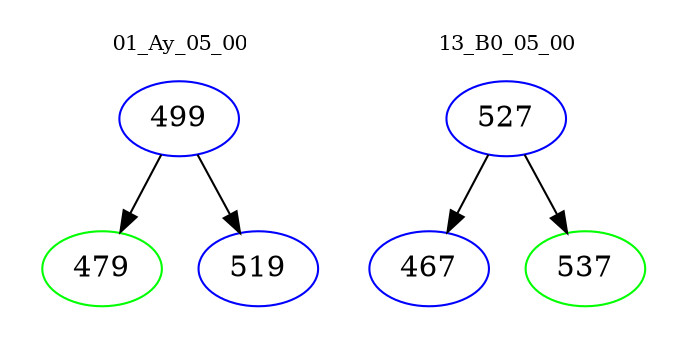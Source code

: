 digraph{
subgraph cluster_0 {
color = white
label = "01_Ay_05_00";
fontsize=10;
T0_499 [label="499", color="blue"]
T0_499 -> T0_479 [color="black"]
T0_479 [label="479", color="green"]
T0_499 -> T0_519 [color="black"]
T0_519 [label="519", color="blue"]
}
subgraph cluster_1 {
color = white
label = "13_B0_05_00";
fontsize=10;
T1_527 [label="527", color="blue"]
T1_527 -> T1_467 [color="black"]
T1_467 [label="467", color="blue"]
T1_527 -> T1_537 [color="black"]
T1_537 [label="537", color="green"]
}
}
